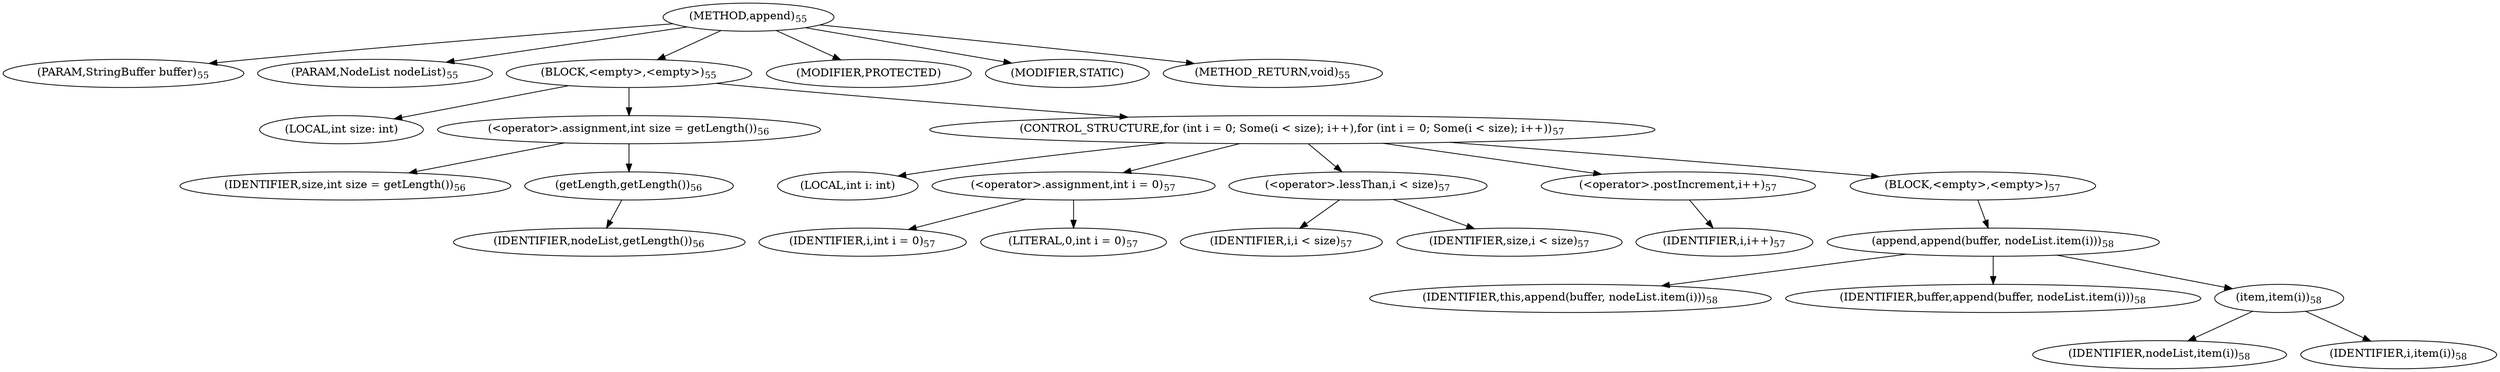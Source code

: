 digraph "append" {  
"43" [label = <(METHOD,append)<SUB>55</SUB>> ]
"44" [label = <(PARAM,StringBuffer buffer)<SUB>55</SUB>> ]
"45" [label = <(PARAM,NodeList nodeList)<SUB>55</SUB>> ]
"46" [label = <(BLOCK,&lt;empty&gt;,&lt;empty&gt;)<SUB>55</SUB>> ]
"47" [label = <(LOCAL,int size: int)> ]
"48" [label = <(&lt;operator&gt;.assignment,int size = getLength())<SUB>56</SUB>> ]
"49" [label = <(IDENTIFIER,size,int size = getLength())<SUB>56</SUB>> ]
"50" [label = <(getLength,getLength())<SUB>56</SUB>> ]
"51" [label = <(IDENTIFIER,nodeList,getLength())<SUB>56</SUB>> ]
"52" [label = <(CONTROL_STRUCTURE,for (int i = 0; Some(i &lt; size); i++),for (int i = 0; Some(i &lt; size); i++))<SUB>57</SUB>> ]
"53" [label = <(LOCAL,int i: int)> ]
"54" [label = <(&lt;operator&gt;.assignment,int i = 0)<SUB>57</SUB>> ]
"55" [label = <(IDENTIFIER,i,int i = 0)<SUB>57</SUB>> ]
"56" [label = <(LITERAL,0,int i = 0)<SUB>57</SUB>> ]
"57" [label = <(&lt;operator&gt;.lessThan,i &lt; size)<SUB>57</SUB>> ]
"58" [label = <(IDENTIFIER,i,i &lt; size)<SUB>57</SUB>> ]
"59" [label = <(IDENTIFIER,size,i &lt; size)<SUB>57</SUB>> ]
"60" [label = <(&lt;operator&gt;.postIncrement,i++)<SUB>57</SUB>> ]
"61" [label = <(IDENTIFIER,i,i++)<SUB>57</SUB>> ]
"62" [label = <(BLOCK,&lt;empty&gt;,&lt;empty&gt;)<SUB>57</SUB>> ]
"63" [label = <(append,append(buffer, nodeList.item(i)))<SUB>58</SUB>> ]
"64" [label = <(IDENTIFIER,this,append(buffer, nodeList.item(i)))<SUB>58</SUB>> ]
"65" [label = <(IDENTIFIER,buffer,append(buffer, nodeList.item(i)))<SUB>58</SUB>> ]
"66" [label = <(item,item(i))<SUB>58</SUB>> ]
"67" [label = <(IDENTIFIER,nodeList,item(i))<SUB>58</SUB>> ]
"68" [label = <(IDENTIFIER,i,item(i))<SUB>58</SUB>> ]
"69" [label = <(MODIFIER,PROTECTED)> ]
"70" [label = <(MODIFIER,STATIC)> ]
"71" [label = <(METHOD_RETURN,void)<SUB>55</SUB>> ]
  "43" -> "44" 
  "43" -> "45" 
  "43" -> "46" 
  "43" -> "69" 
  "43" -> "70" 
  "43" -> "71" 
  "46" -> "47" 
  "46" -> "48" 
  "46" -> "52" 
  "48" -> "49" 
  "48" -> "50" 
  "50" -> "51" 
  "52" -> "53" 
  "52" -> "54" 
  "52" -> "57" 
  "52" -> "60" 
  "52" -> "62" 
  "54" -> "55" 
  "54" -> "56" 
  "57" -> "58" 
  "57" -> "59" 
  "60" -> "61" 
  "62" -> "63" 
  "63" -> "64" 
  "63" -> "65" 
  "63" -> "66" 
  "66" -> "67" 
  "66" -> "68" 
}
